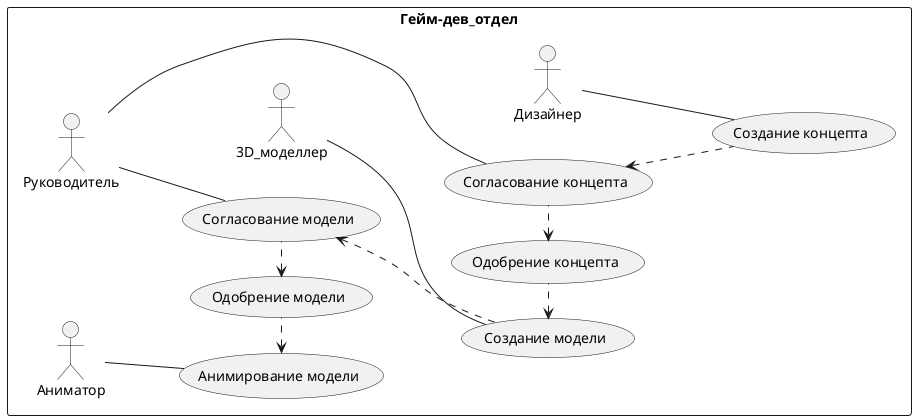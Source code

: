 @startuml
left to right direction
rectangle Гейм-дев_отдел{
Дизайнер -- (Создание концепта)
Руководитель -- (Согласование концепта)
Руководитель -- (Согласование модели)
(Одобрение концепта) <. (Согласование концепта)
(Согласование концепта) <.. (Создание концепта)
3D_моделлер -- (Создание модели)
(Создание модели) <. (Одобрение концепта)
(Согласование модели) <.. (Создание модели)
(Одобрение модели) <. (Согласование модели)
Аниматор -- (Анимирование модели)
(Анимирование модели) <. (Одобрение модели)
}
@enduml
